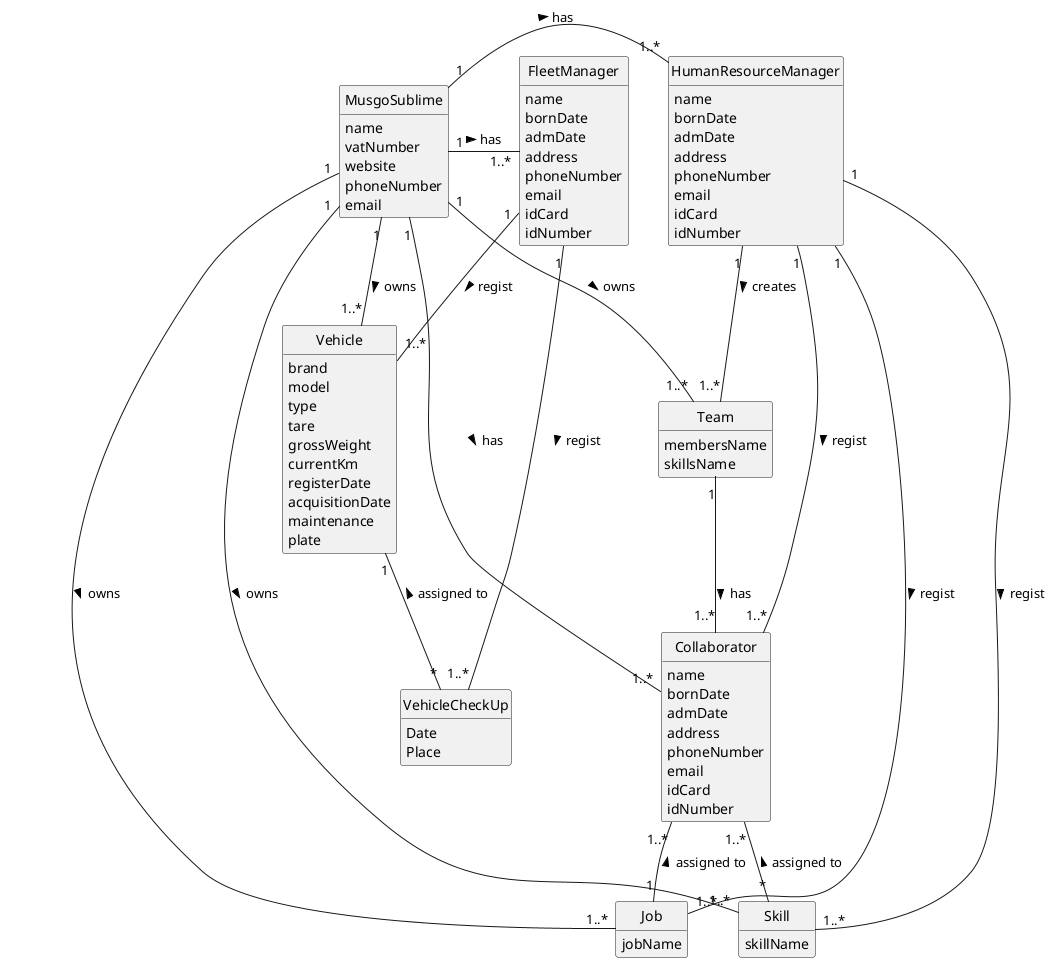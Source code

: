 @startuml
skinparam monochrome true
skinparam packageStyle rectangle
skinparam shadowing false
skinparam classAttributeIconSize 0
hide circle
hide methods


class MusgoSublime {
    name
    vatNumber
    website
    phoneNumber
    email
}

class HumanResourceManager {
    name
    bornDate
    admDate
    address
    phoneNumber
    email
    idCard
    idNumber
}

class Collaborator {
    name
    bornDate
    admDate
    address
    phoneNumber
    email
    idCard
    idNumber
}

class FleetManager {
    name
    bornDate
    admDate
    address
    phoneNumber
    email
    idCard
    idNumber
}

class Skill {
    skillName
}

class Job {
    jobName
}

class Team {
    membersName
    skillsName
}

class Vehicle {
    brand
    model
    type
    tare
    grossWeight
    currentKm
    registerDate
    acquisitionDate
    maintenance
    plate
}

class VehicleCheckUp {
    Date
    Place
}
'
'class TechnicalSkill{
'    shortDescription
'    fullDescription
'}

'class ActivityArea{
'    shortDescription
'    fullDescription
'}

'class FeatureTS{
'    mandatory
'}

'class PostalAddress{
'    street
'    zipCode
'    city
'}


MusgoSublime "1" - "1..*" HumanResourceManager: has >
MusgoSublime "1" - "1..*" Collaborator: has >
MusgoSublime "1" - "1..*" FleetManager: has >
MusgoSublime "1" - "1..*" Skill: owns >
MusgoSublime "1" - "1..*" Job: owns >
MusgoSublime "1" - "1..*" Team: owns >
MusgoSublime "1" - "1..*" Vehicle: owns >
HumanResourceManager "1" -- "1..*" Skill : regist >
HumanResourceManager "1" -- "1..*" Job : regist >
HumanResourceManager "1" -- "1..*" Collaborator : regist >
HumanResourceManager "1" -- "1..*" Team : creates >
Collaborator "1..*" -- "1" Job : assigned to <
Collaborator "1..*" -- "*" Skill : assigned to <
Team "1" -- "1..*" Collaborator : has >
FleetManager "1" -- "1..*" Vehicle : regist >
FleetManager "1" -- "1..*" VehicleCheckUp : regist >
Vehicle "1" -- "*" VehicleCheckUp : assigned to <



'TechnicalSkill "*" - "1" ActivityArea: regarding an >
'HumanResourceManager "*" - "*" TechnicalSkill :  : requires >
'(HumanResourceManager, TechnicalSkill) . FeatureTS
'MusgoSublime "1" -left "1" PostalAddress : located At >

@enduml